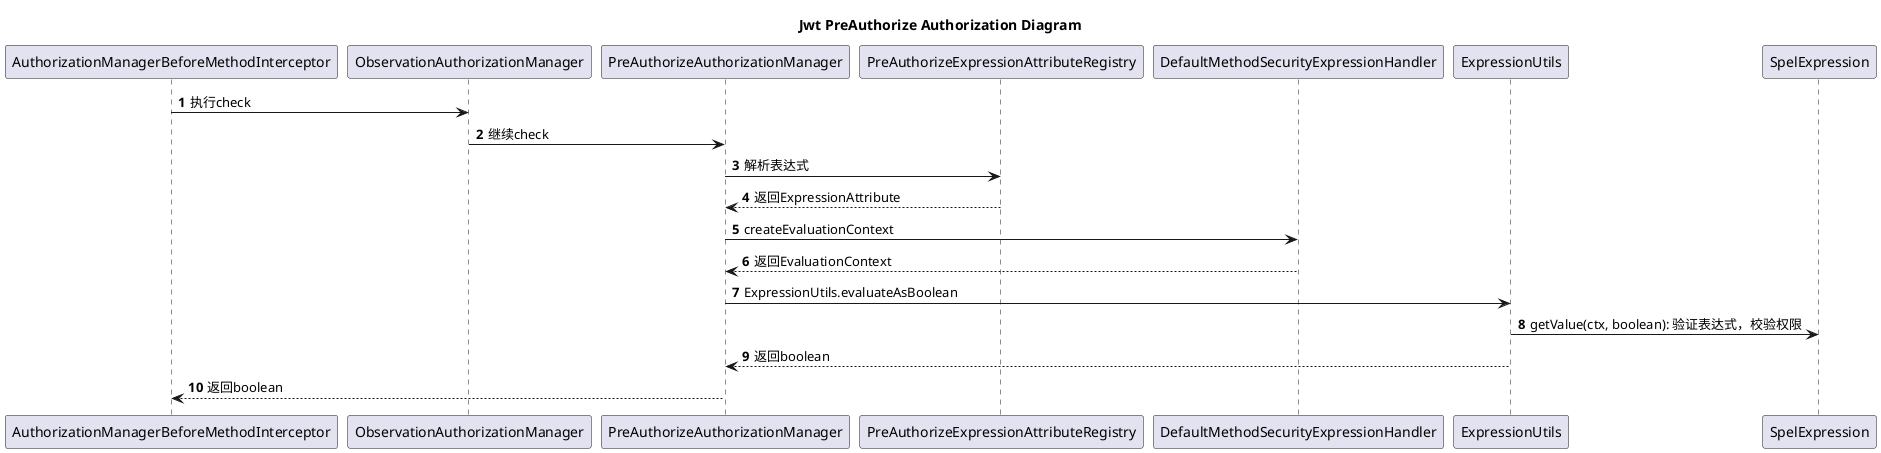 @startuml
'https://plantuml.com/sequence-diagram
title Jwt PreAuthorize Authorization Diagram
autonumber

AuthorizationManagerBeforeMethodInterceptor -> ObservationAuthorizationManager: 执行check
ObservationAuthorizationManager -> PreAuthorizeAuthorizationManager: 继续check
PreAuthorizeAuthorizationManager -> PreAuthorizeExpressionAttributeRegistry: 解析表达式
PreAuthorizeExpressionAttributeRegistry --> PreAuthorizeAuthorizationManager: 返回ExpressionAttribute
PreAuthorizeAuthorizationManager -> DefaultMethodSecurityExpressionHandler: createEvaluationContext
DefaultMethodSecurityExpressionHandler --> PreAuthorizeAuthorizationManager: 返回EvaluationContext
PreAuthorizeAuthorizationManager -> ExpressionUtils: ExpressionUtils.evaluateAsBoolean
ExpressionUtils -> SpelExpression: getValue(ctx, boolean): 验证表达式，校验权限
ExpressionUtils --> PreAuthorizeAuthorizationManager: 返回boolean
PreAuthorizeAuthorizationManager --> AuthorizationManagerBeforeMethodInterceptor: 返回boolean
@enduml